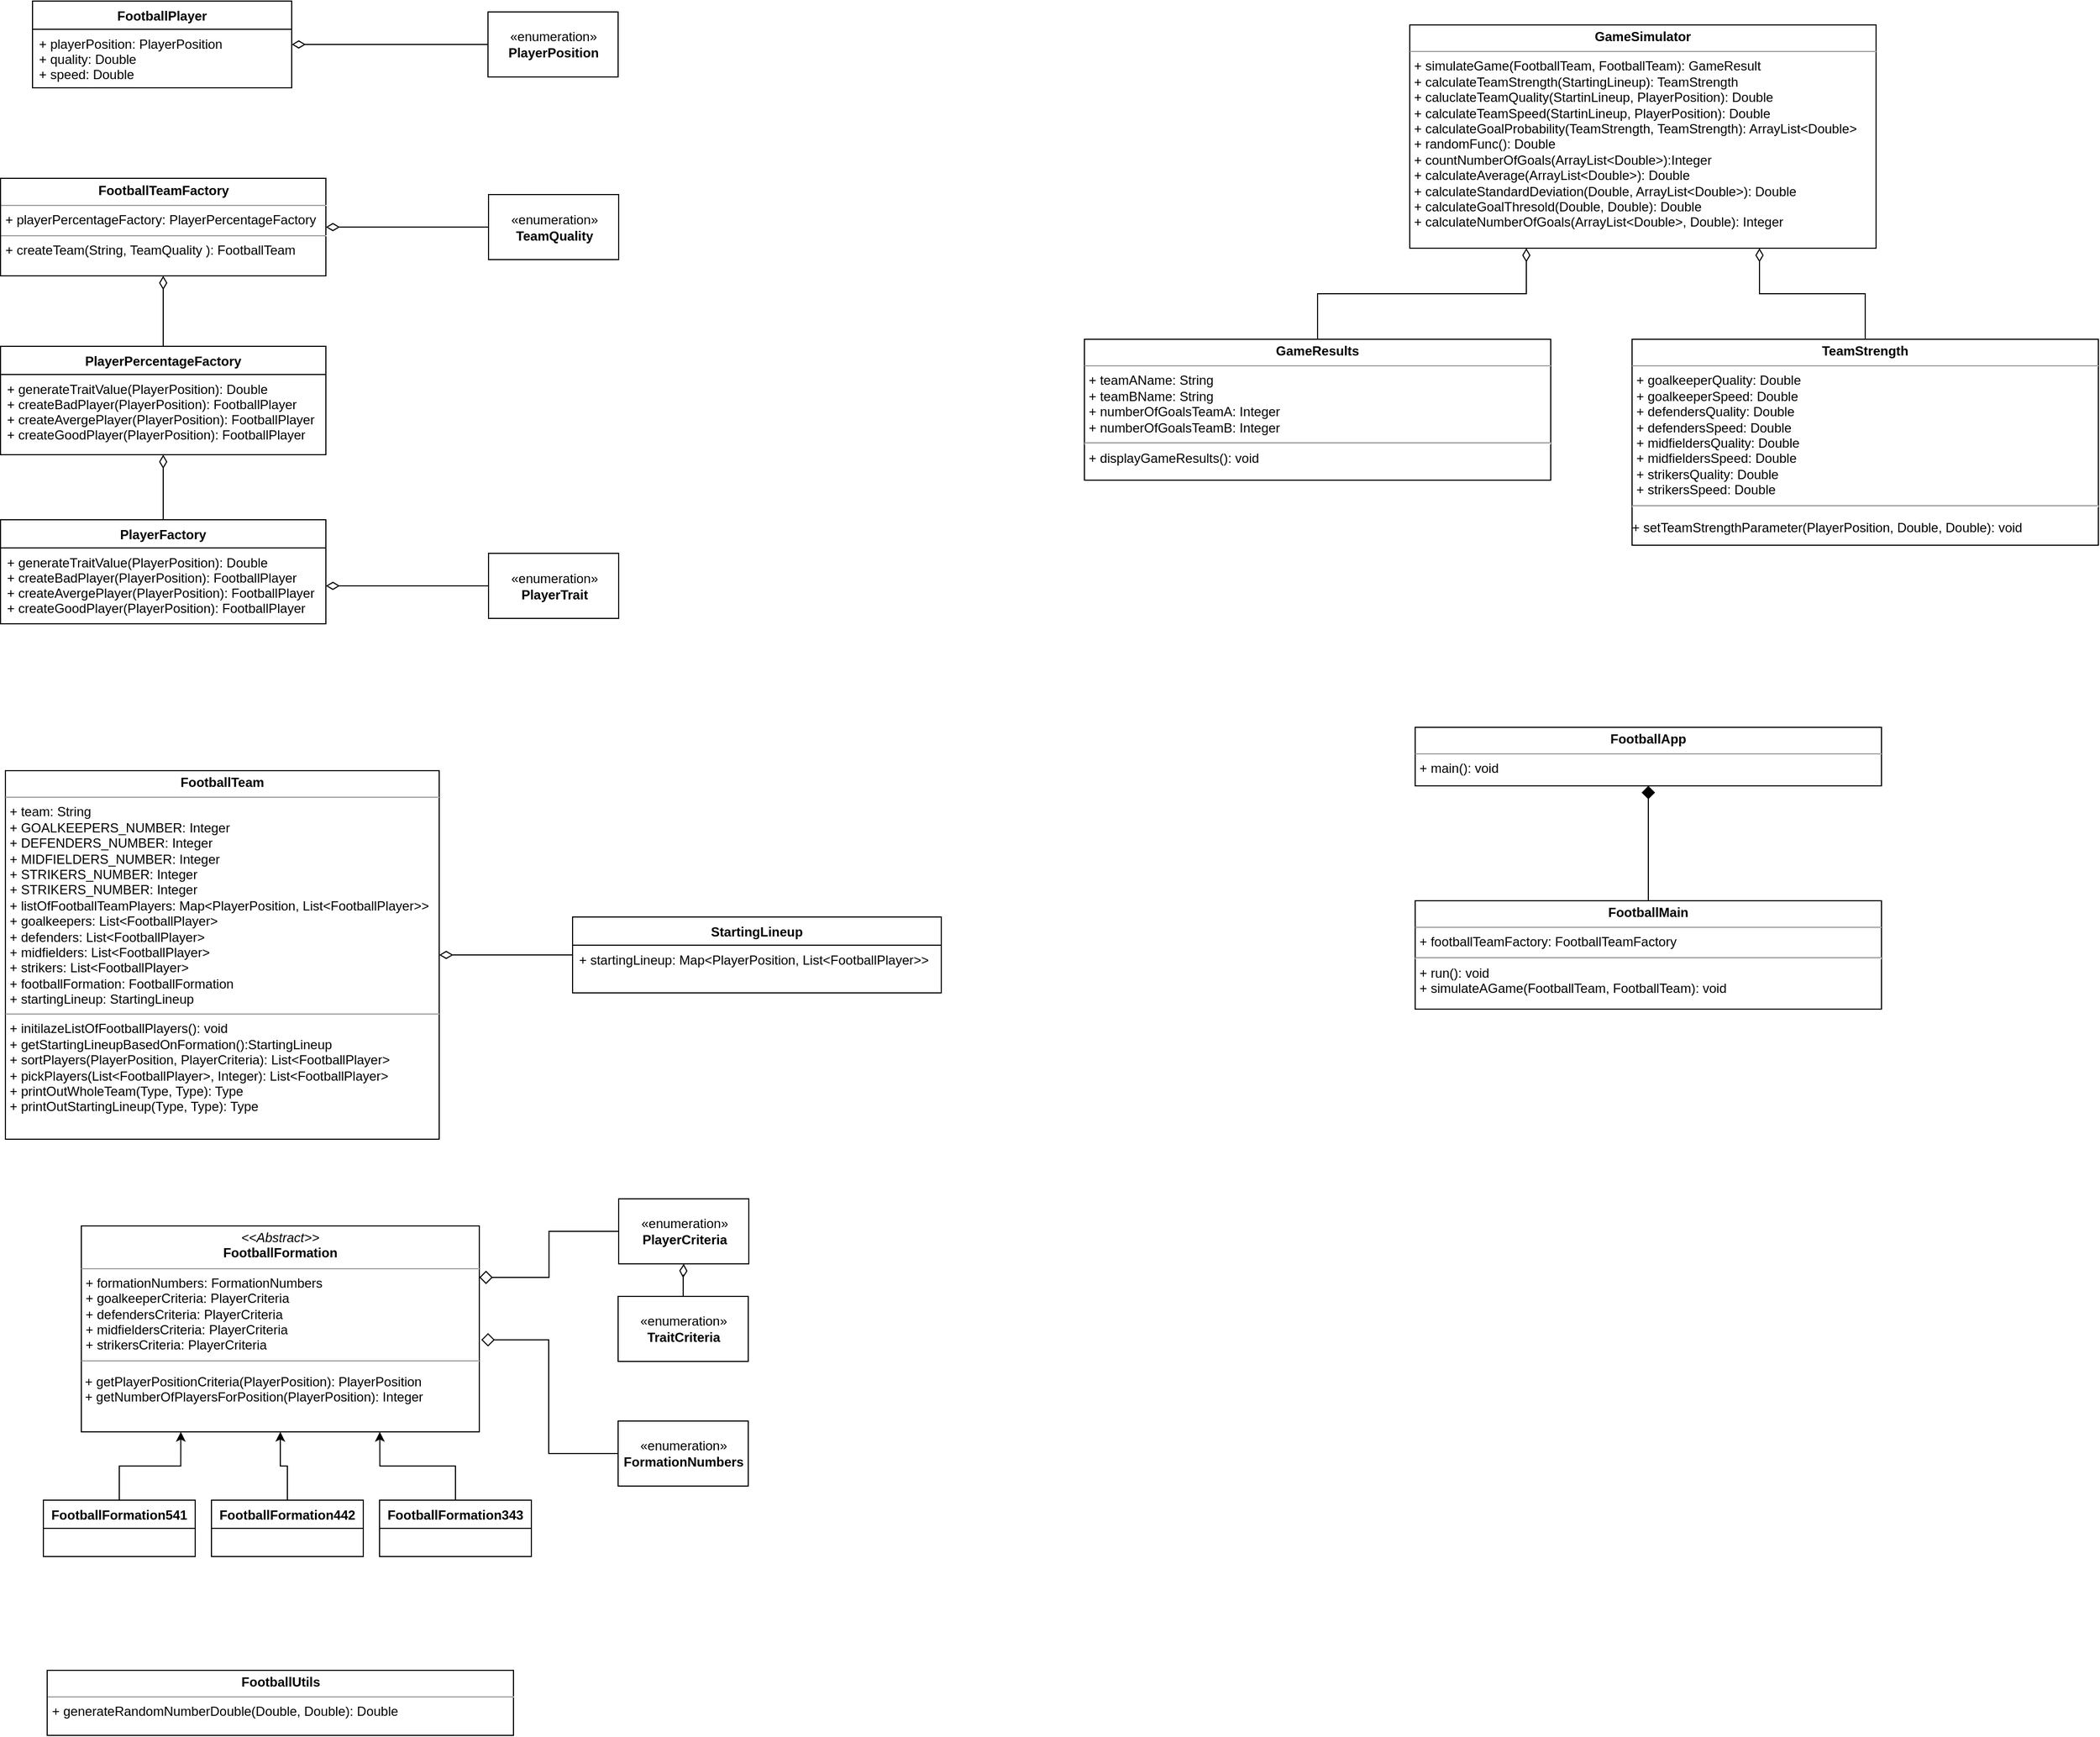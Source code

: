 <mxfile version="10.6.0" type="device"><diagram id="5lIdwb5uBeyr7noTzaMo" name="Page-1"><mxGraphModel dx="1158" dy="669" grid="1" gridSize="10" guides="1" tooltips="1" connect="1" arrows="1" fold="1" page="1" pageScale="1" pageWidth="2200" pageHeight="2200" math="0" shadow="0"><root><mxCell id="0"/><mxCell id="1" parent="0"/><mxCell id="QhtlcD8N2a-mjeSWzx7Z-58" style="edgeStyle=orthogonalEdgeStyle;rounded=0;orthogonalLoop=1;jettySize=auto;html=1;entryX=0.25;entryY=1;entryDx=0;entryDy=0;" edge="1" parent="1" source="QhtlcD8N2a-mjeSWzx7Z-12" target="QhtlcD8N2a-mjeSWzx7Z-40"><mxGeometry relative="1" as="geometry"/></mxCell><mxCell id="QhtlcD8N2a-mjeSWzx7Z-12" value="FootballFormation541" style="swimlane;fontStyle=1;childLayout=stackLayout;horizontal=1;startSize=26;fillColor=none;horizontalStack=0;resizeParent=1;resizeParentMax=0;resizeLast=0;collapsible=1;marginBottom=0;" vertex="1" parent="1"><mxGeometry x="80" y="1433" width="140" height="52" as="geometry"/></mxCell><mxCell id="QhtlcD8N2a-mjeSWzx7Z-59" style="edgeStyle=orthogonalEdgeStyle;rounded=0;orthogonalLoop=1;jettySize=auto;html=1;entryX=0.5;entryY=1;entryDx=0;entryDy=0;" edge="1" parent="1" source="QhtlcD8N2a-mjeSWzx7Z-16" target="QhtlcD8N2a-mjeSWzx7Z-40"><mxGeometry relative="1" as="geometry"/></mxCell><mxCell id="QhtlcD8N2a-mjeSWzx7Z-16" value="FootballFormation442" style="swimlane;fontStyle=1;childLayout=stackLayout;horizontal=1;startSize=26;fillColor=none;horizontalStack=0;resizeParent=1;resizeParentMax=0;resizeLast=0;collapsible=1;marginBottom=0;" vertex="1" parent="1"><mxGeometry x="235" y="1433" width="140" height="52" as="geometry"/></mxCell><mxCell id="QhtlcD8N2a-mjeSWzx7Z-57" style="edgeStyle=orthogonalEdgeStyle;rounded=0;orthogonalLoop=1;jettySize=auto;html=1;entryX=0.75;entryY=1;entryDx=0;entryDy=0;" edge="1" parent="1" source="QhtlcD8N2a-mjeSWzx7Z-17" target="QhtlcD8N2a-mjeSWzx7Z-40"><mxGeometry relative="1" as="geometry"/></mxCell><mxCell id="QhtlcD8N2a-mjeSWzx7Z-17" value="FootballFormation343" style="swimlane;fontStyle=1;childLayout=stackLayout;horizontal=1;startSize=26;fillColor=none;horizontalStack=0;resizeParent=1;resizeParentMax=0;resizeLast=0;collapsible=1;marginBottom=0;" vertex="1" parent="1"><mxGeometry x="390" y="1433" width="140" height="52" as="geometry"/></mxCell><mxCell id="QhtlcD8N2a-mjeSWzx7Z-41" style="edgeStyle=orthogonalEdgeStyle;rounded=0;orthogonalLoop=1;jettySize=auto;html=1;entryX=1.005;entryY=0.553;entryDx=0;entryDy=0;entryPerimeter=0;endArrow=diamond;endFill=0;endSize=10;" edge="1" parent="1" source="QhtlcD8N2a-mjeSWzx7Z-18" target="QhtlcD8N2a-mjeSWzx7Z-40"><mxGeometry relative="1" as="geometry"/></mxCell><mxCell id="QhtlcD8N2a-mjeSWzx7Z-18" value="«enumeration»&lt;br&gt;&lt;b&gt;FormationNumbers&lt;/b&gt;" style="html=1;" vertex="1" parent="1"><mxGeometry x="610" y="1360" width="120" height="60" as="geometry"/></mxCell><mxCell id="Ov9DetjY5LOkwbEyS5Zh-7" style="edgeStyle=orthogonalEdgeStyle;rounded=0;orthogonalLoop=1;jettySize=auto;html=1;entryX=1;entryY=0.5;entryDx=0;entryDy=0;startSize=6;endArrow=diamondThin;endFill=0;endSize=10;strokeWidth=1;fontSize=12;" edge="1" parent="1" source="QhtlcD8N2a-mjeSWzx7Z-23" target="QhtlcD8N2a-mjeSWzx7Z-70"><mxGeometry relative="1" as="geometry"/></mxCell><mxCell id="QhtlcD8N2a-mjeSWzx7Z-23" value="«enumeration»&lt;br&gt;&lt;b&gt;PlayerTrait&lt;/b&gt;" style="html=1;" vertex="1" parent="1"><mxGeometry x="490.5" y="559.5" width="120" height="60" as="geometry"/></mxCell><mxCell id="QhtlcD8N2a-mjeSWzx7Z-64" style="edgeStyle=orthogonalEdgeStyle;rounded=0;orthogonalLoop=1;jettySize=auto;html=1;entryX=1;entryY=0.5;entryDx=0;entryDy=0;endArrow=diamondThin;endFill=0;strokeWidth=1;endSize=10;" edge="1" parent="1" source="QhtlcD8N2a-mjeSWzx7Z-24" target="QhtlcD8N2a-mjeSWzx7Z-60"><mxGeometry relative="1" as="geometry"/></mxCell><mxCell id="QhtlcD8N2a-mjeSWzx7Z-24" value="«enumeration»&lt;br&gt;&lt;b&gt;PlayerPosition&lt;/b&gt;" style="html=1;" vertex="1" parent="1"><mxGeometry x="490" y="60" width="120" height="60" as="geometry"/></mxCell><mxCell id="Ov9DetjY5LOkwbEyS5Zh-8" style="edgeStyle=orthogonalEdgeStyle;rounded=0;orthogonalLoop=1;jettySize=auto;html=1;entryX=1;entryY=0.25;entryDx=0;entryDy=0;startSize=6;endArrow=diamond;endFill=0;endSize=10;strokeWidth=1;fontSize=12;" edge="1" parent="1" source="QhtlcD8N2a-mjeSWzx7Z-26" target="QhtlcD8N2a-mjeSWzx7Z-40"><mxGeometry relative="1" as="geometry"/></mxCell><mxCell id="QhtlcD8N2a-mjeSWzx7Z-26" value="«enumeration»&lt;br&gt;&lt;b&gt;PlayerCriteria&lt;/b&gt;" style="html=1;" vertex="1" parent="1"><mxGeometry x="610.5" y="1155" width="120" height="60" as="geometry"/></mxCell><mxCell id="QhtlcD8N2a-mjeSWzx7Z-40" value="&lt;p style=&quot;margin: 0px ; margin-top: 4px ; text-align: center&quot;&gt;&lt;i&gt;&amp;lt;&amp;lt;&lt;/i&gt;&lt;i&gt;&lt;i&gt;Abstract&lt;/i&gt;&amp;gt;&amp;gt;&lt;/i&gt;&lt;br&gt;&lt;b&gt;FootballFormation&lt;/b&gt;&lt;/p&gt;&lt;hr size=&quot;1&quot;&gt;&lt;p style=&quot;margin: 0px ; margin-left: 4px&quot;&gt;+ formationNumbers: FormationNumbers&lt;br&gt;+ &lt;span&gt;goalkeeperCriteria&lt;/span&gt;: &lt;span&gt;PlayerCriteria&lt;/span&gt;&lt;br&gt;&lt;span&gt;&lt;span&gt;+ &lt;/span&gt;&lt;span&gt;defendersCriteria: &lt;span&gt;PlayerCriteria&lt;/span&gt;&lt;/span&gt;&lt;/span&gt;&lt;br&gt;&lt;span&gt;&lt;span&gt;&lt;span&gt;&lt;span&gt;&lt;span&gt;+&lt;/span&gt;&lt;/span&gt;&lt;span&gt; midfieldersCriteria&lt;span&gt;: &lt;span&gt;PlayerCriteria&lt;/span&gt;&lt;/span&gt;&lt;/span&gt;&lt;/span&gt;&lt;/span&gt;&lt;/span&gt;&lt;span&gt;&lt;span&gt;&lt;span&gt;&lt;span&gt;&lt;span&gt;&lt;span&gt;&lt;span&gt;&lt;span&gt;&lt;span&gt;&lt;br&gt;&lt;/span&gt;&lt;/span&gt;&lt;/span&gt;&lt;/span&gt;&lt;/span&gt;&lt;/span&gt;&lt;/span&gt;&lt;/span&gt;&lt;/span&gt;&lt;/p&gt;&lt;p style=&quot;margin: 0px ; margin-left: 4px&quot;&gt;&lt;span&gt;&lt;span&gt;&lt;span&gt;&lt;span&gt;&lt;span&gt;&lt;span&gt;&lt;span&gt;&lt;span&gt;&lt;span&gt;+&lt;/span&gt;&lt;/span&gt;&lt;/span&gt;&lt;span&gt; strikersCriteria&lt;span&gt;&lt;span&gt;: &lt;span&gt;PlayerCriteria&lt;/span&gt;&lt;/span&gt;&lt;/span&gt;&lt;/span&gt;&lt;/span&gt;&lt;/span&gt;&lt;/span&gt;&lt;/span&gt;&lt;/span&gt;&lt;/span&gt;&lt;/p&gt;&lt;hr size=&quot;1&quot;&gt;&lt;p&gt;&amp;nbsp;+ &lt;span&gt;getPlayerPositionCriteria&lt;/span&gt;(&lt;span&gt;PlayerPosition&lt;/span&gt;): PlayerPosition&lt;br&gt;&amp;nbsp;+&lt;span&gt; getNumberOfPlayersForPosition&lt;/span&gt;(&lt;span&gt;PlayerPosition&lt;/span&gt;): Integer&lt;/p&gt;" style="verticalAlign=top;align=left;overflow=fill;fontSize=12;fontFamily=Helvetica;html=1;" vertex="1" parent="1"><mxGeometry x="115" y="1180" width="367" height="190" as="geometry"/></mxCell><mxCell id="QhtlcD8N2a-mjeSWzx7Z-60" value="FootballPlayer" style="swimlane;fontStyle=1;align=center;verticalAlign=top;childLayout=stackLayout;horizontal=1;startSize=26;horizontalStack=0;resizeParent=1;resizeParentMax=0;resizeLast=0;collapsible=1;marginBottom=0;" vertex="1" parent="1"><mxGeometry x="70" y="50" width="239" height="80" as="geometry"/></mxCell><mxCell id="QhtlcD8N2a-mjeSWzx7Z-61" value="+ playerPosition: PlayerPosition&#xA;+ quality: Double&#xA;+ speed: Double&#xA;" style="text;strokeColor=none;fillColor=none;align=left;verticalAlign=top;spacingLeft=4;spacingRight=4;overflow=hidden;rotatable=0;points=[[0,0.5],[1,0.5]];portConstraint=eastwest;" vertex="1" parent="QhtlcD8N2a-mjeSWzx7Z-60"><mxGeometry y="26" width="239" height="54" as="geometry"/></mxCell><mxCell id="QhtlcD8N2a-mjeSWzx7Z-66" style="edgeStyle=orthogonalEdgeStyle;rounded=0;orthogonalLoop=1;jettySize=auto;html=1;entryX=0.5;entryY=1;entryDx=0;entryDy=0;endArrow=diamondThin;endFill=0;startSize=6;endSize=10;" edge="1" parent="1" source="QhtlcD8N2a-mjeSWzx7Z-65" target="QhtlcD8N2a-mjeSWzx7Z-26"><mxGeometry relative="1" as="geometry"/></mxCell><mxCell id="QhtlcD8N2a-mjeSWzx7Z-65" value="«enumeration»&lt;br&gt;&lt;b&gt;TraitCriteria&lt;/b&gt;" style="html=1;" vertex="1" parent="1"><mxGeometry x="610" y="1245" width="120" height="60" as="geometry"/></mxCell><mxCell id="QhtlcD8N2a-mjeSWzx7Z-73" style="edgeStyle=orthogonalEdgeStyle;rounded=0;orthogonalLoop=1;jettySize=auto;html=1;entryX=0.5;entryY=1;entryDx=0;entryDy=0;startSize=6;endArrow=diamondThin;endFill=0;endSize=10;strokeWidth=1;" edge="1" parent="1" source="QhtlcD8N2a-mjeSWzx7Z-69" target="QhtlcD8N2a-mjeSWzx7Z-71"><mxGeometry relative="1" as="geometry"/></mxCell><mxCell id="QhtlcD8N2a-mjeSWzx7Z-69" value="PlayerFactory" style="swimlane;fontStyle=1;align=center;verticalAlign=top;childLayout=stackLayout;horizontal=1;startSize=26;horizontalStack=0;resizeParent=1;resizeParentMax=0;resizeLast=0;collapsible=1;marginBottom=0;" vertex="1" parent="1"><mxGeometry x="40.5" y="528.5" width="300" height="96" as="geometry"/></mxCell><mxCell id="QhtlcD8N2a-mjeSWzx7Z-70" value="+ generateTraitValue(PlayerPosition): Double&#xA;+ createBadPlayer(PlayerPosition): FootballPlayer&#xA;+ createAvergePlayer(PlayerPosition): FootballPlayer&#xA;+ createGoodPlayer(PlayerPosition): FootballPlayer&#xA;&#xA;" style="text;strokeColor=none;fillColor=none;align=left;verticalAlign=top;spacingLeft=4;spacingRight=4;overflow=hidden;rotatable=0;points=[[0,0.5],[1,0.5]];portConstraint=eastwest;" vertex="1" parent="QhtlcD8N2a-mjeSWzx7Z-69"><mxGeometry y="26" width="300" height="70" as="geometry"/></mxCell><mxCell id="QhtlcD8N2a-mjeSWzx7Z-96" style="edgeStyle=orthogonalEdgeStyle;rounded=0;orthogonalLoop=1;jettySize=auto;html=1;startSize=6;endArrow=diamondThin;endFill=0;endSize=10;strokeWidth=1;fontSize=12;" edge="1" parent="1" source="QhtlcD8N2a-mjeSWzx7Z-71" target="QhtlcD8N2a-mjeSWzx7Z-94"><mxGeometry relative="1" as="geometry"/></mxCell><mxCell id="QhtlcD8N2a-mjeSWzx7Z-71" value="PlayerPercentageFactory" style="swimlane;fontStyle=1;align=center;verticalAlign=top;childLayout=stackLayout;horizontal=1;startSize=26;horizontalStack=0;resizeParent=1;resizeParentMax=0;resizeLast=0;collapsible=1;marginBottom=0;" vertex="1" parent="1"><mxGeometry x="40.5" y="368.5" width="300" height="100" as="geometry"/></mxCell><mxCell id="QhtlcD8N2a-mjeSWzx7Z-72" value="+ generateTraitValue(PlayerPosition): Double&#xA;+ createBadPlayer(PlayerPosition): FootballPlayer&#xA;+ createAvergePlayer(PlayerPosition): FootballPlayer&#xA;+ createGoodPlayer(PlayerPosition): FootballPlayer&#xA;&#xA;" style="text;strokeColor=none;fillColor=none;align=left;verticalAlign=top;spacingLeft=4;spacingRight=4;overflow=hidden;rotatable=0;points=[[0,0.5],[1,0.5]];portConstraint=eastwest;" vertex="1" parent="QhtlcD8N2a-mjeSWzx7Z-71"><mxGeometry y="26" width="300" height="74" as="geometry"/></mxCell><mxCell id="QhtlcD8N2a-mjeSWzx7Z-89" value="&lt;p style=&quot;margin: 0px ; margin-top: 4px ; text-align: center&quot;&gt;&lt;b&gt;FootballTeam&lt;/b&gt;&lt;/p&gt;&lt;hr size=&quot;1&quot;&gt;&lt;p style=&quot;margin: 0px ; margin-left: 4px&quot;&gt;+ team: String&lt;br&gt;+ GOALKEEPERS_NUMBER: Integer&lt;br&gt;&lt;span&gt;&lt;span&gt;+ &lt;/span&gt;&lt;/span&gt;&lt;span&gt;DEFENDERS_NUMBER&lt;span&gt;: &lt;/span&gt;&lt;/span&gt;Integer&lt;br&gt;&lt;span&gt;&lt;span&gt;&lt;span&gt;&lt;span&gt;&lt;span&gt;&lt;span&gt;&lt;span&gt;&lt;span&gt;&lt;span&gt;&lt;span&gt;&lt;span&gt;&lt;span&gt;&lt;span&gt;&lt;span&gt;&lt;span&gt;+&lt;/span&gt;&lt;/span&gt;&lt;/span&gt;&lt;/span&gt;&lt;/span&gt;&lt;span&gt; MIDFIELDERS_NUMBER&lt;span&gt;&lt;span&gt;&lt;span&gt;&lt;span&gt;: &lt;/span&gt;&lt;/span&gt;&lt;/span&gt;&lt;/span&gt;&lt;/span&gt;Integer&lt;span&gt;&lt;span&gt;&lt;span&gt;&lt;span&gt;&lt;br&gt;&lt;/span&gt;&lt;/span&gt;&lt;/span&gt;&lt;/span&gt;&lt;/span&gt;&lt;/span&gt;&lt;/span&gt;&lt;/span&gt;&lt;/span&gt;+&lt;/span&gt;&lt;/span&gt;&lt;/span&gt;&lt;/span&gt;&lt;/span&gt;&lt;span&gt; STRIKERS_NUMBER&lt;span&gt;&lt;span&gt;&lt;span&gt;&lt;span&gt;: &lt;/span&gt;&lt;/span&gt;&lt;/span&gt;&lt;/span&gt;&lt;/span&gt;Integer&lt;span&gt;&lt;span&gt;&lt;span&gt;&lt;span&gt;&lt;span&gt;&lt;span&gt;&lt;span&gt;&lt;span&gt;&lt;span&gt;&lt;span&gt;&lt;span&gt;&lt;span&gt;&lt;span&gt;&lt;span&gt;&lt;br&gt;&lt;/span&gt;&lt;/span&gt;&lt;/span&gt;&lt;/span&gt;&lt;/span&gt;&lt;/span&gt;&lt;/span&gt;&lt;/span&gt;&lt;/span&gt;+&lt;/span&gt;&lt;/span&gt;&lt;/span&gt;&lt;/span&gt;&lt;/span&gt;&lt;span&gt; STRIKERS_NUMBER&lt;span&gt;&lt;span&gt;&lt;span&gt;&lt;span&gt;: &lt;/span&gt;&lt;/span&gt;&lt;/span&gt;&lt;/span&gt;&lt;/span&gt;Integer&lt;span&gt;&lt;span&gt;&lt;span&gt;&lt;span&gt;&lt;span&gt;&lt;span&gt;&lt;span&gt;&lt;span&gt;&lt;span&gt;&lt;span&gt;&lt;span&gt;&lt;span&gt;&lt;span&gt;&lt;span&gt;&lt;br&gt;&lt;/span&gt;&lt;/span&gt;&lt;/span&gt;&lt;/span&gt;&lt;/span&gt;&lt;/span&gt;&lt;/span&gt;&lt;/span&gt;&lt;/span&gt;+&lt;/span&gt;&lt;/span&gt;&lt;/span&gt;&lt;/span&gt;&lt;/span&gt;&lt;span&gt; listOfFootballTeamPlayers&lt;span&gt;&lt;span&gt;&lt;span&gt;&lt;span&gt;: &lt;/span&gt;&lt;/span&gt;&lt;/span&gt;&lt;/span&gt;&lt;/span&gt;&lt;span&gt;Map&lt;/span&gt;&lt;span&gt;&amp;lt;&lt;/span&gt;&lt;span&gt;PlayerPosition&lt;/span&gt;&lt;span&gt;, &lt;/span&gt;&lt;span&gt;List&lt;/span&gt;&lt;span&gt;&amp;lt;&lt;/span&gt;&lt;span&gt;FootballPlayer&lt;/span&gt;&lt;span&gt;&amp;gt;&amp;gt;&lt;/span&gt;&lt;span&gt;&lt;span&gt;&lt;span&gt;&lt;span&gt;&lt;span&gt;&lt;span&gt;&lt;span&gt;&lt;span&gt;&lt;span&gt;&lt;span&gt;&lt;span&gt;&lt;span&gt;&lt;span&gt;&lt;span&gt;&lt;span&gt;&lt;span&gt;&lt;span&gt;&lt;span&gt;&lt;span&gt;&lt;span&gt;&lt;span&gt;&lt;span&gt;&lt;span&gt;&lt;span&gt;&lt;span&gt;&lt;span&gt;&lt;span&gt;&lt;span&gt;&lt;span&gt;&lt;span&gt;&lt;span&gt;&lt;span&gt;&lt;span&gt;&lt;span&gt;&lt;span&gt;&lt;span&gt;&lt;span&gt;&lt;span&gt;&lt;span&gt;&lt;span&gt;&lt;span&gt;&lt;span&gt;&lt;br&gt;&lt;/span&gt;&lt;/span&gt;&lt;/span&gt;&lt;/span&gt;&lt;/span&gt;&lt;/span&gt;&lt;/span&gt;&lt;/span&gt;&lt;/span&gt;+&lt;/span&gt;&lt;/span&gt;&lt;/span&gt;&lt;/span&gt;&lt;/span&gt;&lt;/span&gt;&lt;/span&gt;&lt;/span&gt;&lt;/span&gt;&lt;/span&gt;&lt;/span&gt;&lt;/span&gt;&lt;/span&gt;&lt;/span&gt;&lt;/span&gt;&lt;/span&gt;&lt;/span&gt;&lt;/span&gt;&lt;/span&gt;&lt;/span&gt;&lt;/span&gt;&lt;/span&gt;&lt;/span&gt;&lt;/span&gt;&lt;/span&gt;&lt;/span&gt;&lt;/span&gt;&lt;/span&gt;&lt;/span&gt;&lt;/span&gt;&lt;/span&gt;&lt;/span&gt;&lt;/span&gt;&lt;span&gt; goalkeepers&lt;span&gt;&lt;span&gt;&lt;span&gt;&lt;span&gt;&lt;span&gt;&lt;span&gt;&lt;span&gt;&lt;span&gt;&lt;span&gt;&lt;span&gt;&lt;span&gt;&lt;span&gt;&lt;span&gt;&lt;span&gt;&lt;span&gt;&lt;span&gt;&lt;span&gt;&lt;span&gt;&lt;span&gt;&lt;span&gt;&lt;span&gt;&lt;span&gt;&lt;span&gt;&lt;span&gt;&lt;span&gt;&lt;span&gt;&lt;span&gt;&lt;span&gt;&lt;span&gt;&lt;span&gt;&lt;span&gt;&lt;span&gt;: &lt;/span&gt;&lt;/span&gt;&lt;/span&gt;&lt;/span&gt;&lt;/span&gt;&lt;/span&gt;&lt;/span&gt;&lt;/span&gt;&lt;/span&gt;&lt;/span&gt;&lt;/span&gt;&lt;/span&gt;&lt;/span&gt;&lt;/span&gt;&lt;/span&gt;&lt;/span&gt;&lt;/span&gt;&lt;/span&gt;&lt;/span&gt;&lt;/span&gt;&lt;/span&gt;&lt;/span&gt;&lt;/span&gt;&lt;/span&gt;&lt;/span&gt;&lt;/span&gt;&lt;/span&gt;&lt;/span&gt;&lt;/span&gt;&lt;/span&gt;&lt;/span&gt;&lt;/span&gt;&lt;/span&gt;&lt;span&gt;List&lt;/span&gt;&lt;span&gt;&amp;lt;&lt;/span&gt;&lt;span&gt;FootballPlayer&lt;/span&gt;&lt;span&gt;&amp;gt;&lt;/span&gt;&lt;br&gt;&lt;span&gt;&lt;span&gt;&lt;span&gt;&lt;span&gt;&lt;span&gt;&lt;span&gt;&lt;span&gt;&lt;span&gt;&lt;span&gt;&lt;span&gt;&lt;span&gt;&lt;span&gt;&lt;span&gt;&lt;span&gt;&lt;span&gt;&lt;span&gt;&lt;span&gt;&lt;span&gt;&lt;span&gt;&lt;span&gt;&lt;span&gt;&lt;span&gt;&lt;span&gt;&lt;span&gt;&lt;span&gt;&lt;span&gt;&lt;span&gt;&lt;span&gt;&lt;span&gt;&lt;span&gt;&lt;span&gt;&lt;span&gt;&lt;span&gt;+&lt;/span&gt;&lt;/span&gt;&lt;/span&gt;&lt;/span&gt;&lt;/span&gt;&lt;/span&gt;&lt;/span&gt;&lt;/span&gt;&lt;/span&gt;&lt;/span&gt;&lt;/span&gt;&lt;/span&gt;&lt;/span&gt;&lt;/span&gt;&lt;/span&gt;&lt;/span&gt;&lt;/span&gt;&lt;/span&gt;&lt;/span&gt;&lt;/span&gt;&lt;/span&gt;&lt;/span&gt;&lt;/span&gt;&lt;/span&gt;&lt;/span&gt;&lt;/span&gt;&lt;/span&gt;&lt;/span&gt;&lt;/span&gt;&lt;/span&gt;&lt;/span&gt;&lt;/span&gt;&lt;/span&gt;&lt;span&gt; defenders&lt;span&gt;&lt;span&gt;&lt;span&gt;&lt;span&gt;&lt;span&gt;&lt;span&gt;&lt;span&gt;&lt;span&gt;&lt;span&gt;&lt;span&gt;&lt;span&gt;&lt;span&gt;&lt;span&gt;&lt;span&gt;&lt;span&gt;&lt;span&gt;&lt;span&gt;&lt;span&gt;&lt;span&gt;&lt;span&gt;&lt;span&gt;&lt;span&gt;&lt;span&gt;&lt;span&gt;&lt;span&gt;&lt;span&gt;&lt;span&gt;&lt;span&gt;&lt;span&gt;&lt;span&gt;&lt;span&gt;&lt;span&gt;: &lt;/span&gt;&lt;/span&gt;&lt;/span&gt;&lt;/span&gt;&lt;/span&gt;&lt;/span&gt;&lt;/span&gt;&lt;/span&gt;&lt;/span&gt;&lt;/span&gt;&lt;/span&gt;&lt;/span&gt;&lt;/span&gt;&lt;/span&gt;&lt;/span&gt;&lt;/span&gt;&lt;/span&gt;&lt;/span&gt;&lt;/span&gt;&lt;/span&gt;&lt;/span&gt;&lt;/span&gt;&lt;/span&gt;&lt;/span&gt;&lt;/span&gt;&lt;/span&gt;&lt;/span&gt;&lt;/span&gt;&lt;/span&gt;&lt;/span&gt;&lt;/span&gt;&lt;/span&gt;&lt;/span&gt;&lt;span&gt;List&lt;/span&gt;&lt;span&gt;&amp;lt;&lt;/span&gt;&lt;span&gt;FootballPlayer&lt;/span&gt;&lt;span&gt;&amp;gt;&lt;/span&gt;&lt;br&gt;&lt;span&gt;&lt;span&gt;&lt;span&gt;&lt;span&gt;&lt;span&gt;&lt;span&gt;&lt;span&gt;&lt;span&gt;&lt;span&gt;&lt;span&gt;&lt;span&gt;&lt;span&gt;&lt;span&gt;&lt;span&gt;&lt;span&gt;&lt;span&gt;&lt;span&gt;&lt;span&gt;&lt;span&gt;&lt;span&gt;&lt;span&gt;&lt;span&gt;&lt;span&gt;&lt;span&gt;&lt;span&gt;&lt;span&gt;&lt;span&gt;&lt;span&gt;&lt;span&gt;&lt;span&gt;&lt;span&gt;&lt;span&gt;&lt;span&gt;&lt;span&gt;+&lt;/span&gt;&lt;/span&gt;&lt;/span&gt;&lt;/span&gt;&lt;/span&gt;&lt;/span&gt;&lt;/span&gt;&lt;/span&gt;&lt;/span&gt;&lt;/span&gt;&lt;/span&gt;&lt;/span&gt;&lt;/span&gt;&lt;/span&gt;&lt;/span&gt;&lt;/span&gt;&lt;/span&gt;&lt;/span&gt;&lt;/span&gt;&lt;/span&gt;&lt;/span&gt;&lt;/span&gt;&lt;/span&gt;&lt;/span&gt;&lt;/span&gt;&lt;/span&gt;&lt;/span&gt;&lt;/span&gt;&lt;/span&gt;&lt;/span&gt;&lt;/span&gt;&lt;/span&gt;&lt;/span&gt;&lt;/span&gt;&lt;span&gt; midfielders&lt;span&gt;&lt;span&gt;&lt;span&gt;&lt;span&gt;&lt;span&gt;&lt;span&gt;&lt;span&gt;&lt;span&gt;&lt;span&gt;&lt;span&gt;&lt;span&gt;&lt;span&gt;&lt;span&gt;&lt;span&gt;&lt;span&gt;&lt;span&gt;&lt;span&gt;&lt;span&gt;&lt;span&gt;&lt;span&gt;&lt;span&gt;&lt;span&gt;&lt;span&gt;&lt;span&gt;&lt;span&gt;&lt;span&gt;&lt;span&gt;&lt;span&gt;&lt;span&gt;&lt;span&gt;&lt;span&gt;&lt;span&gt;&lt;span&gt;: &lt;/span&gt;&lt;/span&gt;&lt;/span&gt;&lt;/span&gt;&lt;/span&gt;&lt;/span&gt;&lt;/span&gt;&lt;/span&gt;&lt;/span&gt;&lt;/span&gt;&lt;/span&gt;&lt;/span&gt;&lt;/span&gt;&lt;/span&gt;&lt;/span&gt;&lt;/span&gt;&lt;/span&gt;&lt;/span&gt;&lt;/span&gt;&lt;/span&gt;&lt;/span&gt;&lt;/span&gt;&lt;/span&gt;&lt;/span&gt;&lt;/span&gt;&lt;/span&gt;&lt;/span&gt;&lt;/span&gt;&lt;/span&gt;&lt;/span&gt;&lt;/span&gt;&lt;/span&gt;&lt;/span&gt;&lt;span&gt;List&lt;/span&gt;&lt;span&gt;&amp;lt;&lt;/span&gt;&lt;span&gt;FootballPlayer&lt;/span&gt;&lt;span&gt;&amp;gt;&lt;/span&gt;&lt;/span&gt;&lt;br&gt;&lt;span&gt;&lt;span&gt;&lt;span&gt;&lt;span&gt;&lt;span&gt;&lt;span&gt;&lt;span&gt;&lt;span&gt;&lt;span&gt;&lt;span&gt;&lt;span&gt;&lt;span&gt;&lt;span&gt;&lt;span&gt;&lt;span&gt;&lt;span&gt;&lt;span&gt;&lt;span&gt;&lt;span&gt;&lt;span&gt;&lt;span&gt;&lt;span&gt;&lt;span&gt;&lt;span&gt;&lt;span&gt;&lt;span&gt;&lt;span&gt;&lt;span&gt;&lt;span&gt;&lt;span&gt;&lt;span&gt;&lt;span&gt;&lt;span&gt;&lt;span&gt;&lt;span&gt;+&lt;/span&gt;&lt;/span&gt;&lt;/span&gt;&lt;/span&gt;&lt;/span&gt;&lt;/span&gt;&lt;/span&gt;&lt;/span&gt;&lt;/span&gt;&lt;/span&gt;&lt;/span&gt;&lt;/span&gt;&lt;/span&gt;&lt;/span&gt;&lt;/span&gt;&lt;/span&gt;&lt;/span&gt;&lt;/span&gt;&lt;/span&gt;&lt;/span&gt;&lt;/span&gt;&lt;/span&gt;&lt;/span&gt;&lt;/span&gt;&lt;/span&gt;&lt;/span&gt;&lt;/span&gt;&lt;/span&gt;&lt;/span&gt;&lt;/span&gt;&lt;/span&gt;&lt;/span&gt;&lt;/span&gt;&lt;/span&gt;&lt;/span&gt;&lt;span&gt; strikers&lt;span&gt;&lt;span&gt;&lt;span&gt;&lt;span&gt;&lt;span&gt;&lt;span&gt;&lt;span&gt;&lt;span&gt;&lt;span&gt;&lt;span&gt;&lt;span&gt;&lt;span&gt;&lt;span&gt;&lt;span&gt;&lt;span&gt;&lt;span&gt;&lt;span&gt;&lt;span&gt;&lt;span&gt;&lt;span&gt;&lt;span&gt;&lt;span&gt;&lt;span&gt;&lt;span&gt;&lt;span&gt;&lt;span&gt;&lt;span&gt;&lt;span&gt;&lt;span&gt;&lt;span&gt;&lt;span&gt;&lt;span&gt;&lt;span&gt;&lt;span&gt;: &lt;/span&gt;&lt;/span&gt;&lt;/span&gt;&lt;/span&gt;&lt;/span&gt;&lt;/span&gt;&lt;/span&gt;&lt;/span&gt;&lt;/span&gt;&lt;/span&gt;&lt;/span&gt;&lt;/span&gt;&lt;/span&gt;&lt;/span&gt;&lt;/span&gt;&lt;/span&gt;&lt;/span&gt;&lt;/span&gt;&lt;/span&gt;&lt;/span&gt;&lt;/span&gt;&lt;/span&gt;&lt;/span&gt;&lt;/span&gt;&lt;/span&gt;&lt;/span&gt;&lt;/span&gt;&lt;/span&gt;&lt;/span&gt;&lt;/span&gt;&lt;/span&gt;&lt;/span&gt;&lt;/span&gt;&lt;span&gt;List&lt;/span&gt;&lt;span&gt;&amp;lt;&lt;/span&gt;&lt;span&gt;FootballPlayer&lt;/span&gt;&lt;span&gt;&amp;gt;&lt;span&gt;&lt;span&gt;&lt;span&gt;&lt;span&gt;&lt;span&gt;&lt;span&gt;&lt;span&gt;&lt;span&gt;&lt;span&gt;&lt;span&gt;&lt;span&gt;&lt;span&gt;&lt;span&gt;&lt;span&gt;&lt;span&gt;&lt;span&gt;&lt;span&gt;&lt;span&gt;&lt;span&gt;&lt;span&gt;&lt;span&gt;&lt;span&gt;&lt;span&gt;&lt;span&gt;&lt;span&gt;&lt;span&gt;&lt;span&gt;&lt;span&gt;&lt;span&gt;&lt;span&gt;&lt;span&gt;&lt;span&gt;&lt;span&gt;&lt;span&gt;&lt;span&gt;&lt;span&gt;&lt;span&gt;&lt;span&gt;&lt;span&gt;&lt;span&gt;&lt;span&gt;&lt;span&gt;&lt;span&gt;&lt;span&gt;&lt;span&gt;&lt;span&gt;&lt;span&gt;&lt;span&gt;&lt;span&gt;&lt;span&gt;&lt;span&gt;&lt;span&gt;&lt;span&gt;&lt;span&gt;&lt;span&gt;&lt;span&gt;&lt;span&gt;&lt;span&gt;&lt;span&gt;&lt;span&gt;&lt;span&gt;&lt;span&gt;&lt;span&gt;&lt;span&gt;&lt;span&gt;&lt;span&gt;&lt;span&gt;&lt;span&gt;&lt;span&gt;&lt;span&gt;&lt;span&gt;&lt;span&gt;&lt;span&gt;&lt;span&gt;&lt;span&gt;&lt;span&gt;&lt;br&gt;&lt;/span&gt;&lt;/span&gt;&lt;/span&gt;&lt;/span&gt;&lt;/span&gt;&lt;/span&gt;&lt;/span&gt;&lt;/span&gt;&lt;/span&gt;+&lt;/span&gt;&lt;/span&gt;&lt;/span&gt;&lt;/span&gt;&lt;/span&gt;&lt;/span&gt;&lt;/span&gt;&lt;/span&gt;&lt;/span&gt;&lt;/span&gt;&lt;/span&gt;&lt;/span&gt;&lt;/span&gt;&lt;/span&gt;&lt;/span&gt;&lt;/span&gt;&lt;/span&gt;&lt;/span&gt;&lt;/span&gt;&lt;/span&gt;&lt;/span&gt;&lt;/span&gt;&lt;/span&gt;&lt;/span&gt;&lt;/span&gt;&lt;/span&gt;&lt;/span&gt;&lt;/span&gt;&lt;/span&gt;&lt;/span&gt;&lt;/span&gt;&lt;/span&gt;&lt;/span&gt;&lt;/span&gt;&lt;/span&gt;&lt;/span&gt;&lt;/span&gt;&lt;/span&gt;&lt;/span&gt;&lt;/span&gt;&lt;/span&gt;&lt;/span&gt;&lt;/span&gt;&lt;/span&gt;&lt;/span&gt;&lt;/span&gt;&lt;/span&gt;&lt;/span&gt;&lt;/span&gt;&lt;/span&gt;&lt;/span&gt;&lt;/span&gt;&lt;/span&gt;&lt;/span&gt;&lt;/span&gt;&lt;/span&gt;&lt;/span&gt;&lt;/span&gt;&lt;/span&gt;&lt;/span&gt;&lt;/span&gt;&lt;/span&gt;&lt;/span&gt;&lt;/span&gt;&lt;/span&gt;&lt;/span&gt;&lt;/span&gt;&lt;/span&gt;&lt;/span&gt;&lt;/span&gt;&lt;span&gt; footballFormation&lt;span&gt;&lt;span&gt;&lt;span&gt;&lt;span&gt;&lt;span&gt;&lt;span&gt;&lt;span&gt;&lt;span&gt;&lt;span&gt;&lt;span&gt;&lt;span&gt;&lt;span&gt;&lt;span&gt;&lt;span&gt;&lt;span&gt;&lt;span&gt;&lt;span&gt;&lt;span&gt;&lt;span&gt;&lt;span&gt;&lt;span&gt;&lt;span&gt;&lt;span&gt;&lt;span&gt;&lt;span&gt;&lt;span&gt;&lt;span&gt;&lt;span&gt;&lt;span&gt;&lt;span&gt;&lt;span&gt;&lt;span&gt;&lt;span&gt;&lt;span&gt;&lt;span&gt;&lt;span&gt;&lt;span&gt;&lt;span&gt;&lt;span&gt;&lt;span&gt;&lt;span&gt;&lt;span&gt;&lt;span&gt;&lt;span&gt;&lt;span&gt;&lt;span&gt;&lt;span&gt;&lt;span&gt;&lt;span&gt;&lt;span&gt;&lt;span&gt;&lt;span&gt;&lt;span&gt;&lt;span&gt;&lt;span&gt;&lt;span&gt;&lt;span&gt;&lt;span&gt;&lt;span&gt;&lt;span&gt;&lt;span&gt;&lt;span&gt;&lt;span&gt;&lt;span&gt;&lt;span&gt;&lt;span&gt;&lt;span&gt;&lt;span&gt;&lt;span&gt;: &lt;/span&gt;&lt;/span&gt;&lt;/span&gt;&lt;/span&gt;&lt;/span&gt;&lt;/span&gt;&lt;/span&gt;&lt;/span&gt;&lt;/span&gt;&lt;/span&gt;&lt;/span&gt;&lt;/span&gt;&lt;/span&gt;&lt;/span&gt;&lt;/span&gt;&lt;/span&gt;&lt;/span&gt;&lt;/span&gt;&lt;/span&gt;&lt;/span&gt;&lt;/span&gt;&lt;/span&gt;&lt;/span&gt;&lt;/span&gt;&lt;/span&gt;&lt;/span&gt;&lt;/span&gt;&lt;/span&gt;&lt;/span&gt;&lt;/span&gt;&lt;/span&gt;&lt;/span&gt;&lt;/span&gt;&lt;/span&gt;&lt;/span&gt;&lt;/span&gt;&lt;/span&gt;&lt;/span&gt;&lt;/span&gt;&lt;/span&gt;&lt;/span&gt;&lt;/span&gt;&lt;/span&gt;&lt;/span&gt;&lt;/span&gt;&lt;/span&gt;&lt;/span&gt;&lt;/span&gt;&lt;/span&gt;&lt;/span&gt;&lt;/span&gt;&lt;/span&gt;&lt;/span&gt;&lt;/span&gt;&lt;/span&gt;&lt;/span&gt;&lt;/span&gt;&lt;/span&gt;&lt;/span&gt;&lt;/span&gt;&lt;/span&gt;&lt;/span&gt;&lt;/span&gt;&lt;/span&gt;&lt;/span&gt;&lt;/span&gt;&lt;/span&gt;&lt;/span&gt;&lt;/span&gt;&lt;/span&gt;&lt;span&gt;FootballFormation&lt;span&gt;&lt;span&gt;&lt;span&gt;&lt;span&gt;&lt;span&gt;&lt;span&gt;&lt;span&gt;&lt;span&gt;&lt;span&gt;&lt;span&gt;&lt;span&gt;&lt;span&gt;&lt;span&gt;&lt;span&gt;&lt;span&gt;&lt;span&gt;&lt;span&gt;&lt;span&gt;&lt;span&gt;&lt;span&gt;&lt;span&gt;&lt;span&gt;&lt;span&gt;&lt;span&gt;&lt;span&gt;&lt;span&gt;&lt;span&gt;&lt;span&gt;&lt;span&gt;&lt;span&gt;&lt;span&gt;&lt;span&gt;&lt;span&gt;&lt;span&gt;&lt;span&gt;&lt;span&gt;&lt;span&gt;&lt;span&gt;&lt;span&gt;&lt;span&gt;&lt;span&gt;&lt;span&gt;&lt;span&gt;&lt;span&gt;&lt;span&gt;&lt;span&gt;&lt;span&gt;&lt;span&gt;&lt;span&gt;&lt;span&gt;&lt;span&gt;&lt;span&gt;&lt;span&gt;&lt;span&gt;&lt;span&gt;&lt;span&gt;&lt;span&gt;&lt;span&gt;&lt;span&gt;&lt;br&gt;&lt;/span&gt;&lt;/span&gt;&lt;/span&gt;&lt;/span&gt;&lt;/span&gt;&lt;/span&gt;&lt;/span&gt;&lt;/span&gt;&lt;/span&gt;&lt;/span&gt;&lt;/span&gt;&lt;/span&gt;&lt;/span&gt;&lt;/span&gt;&lt;/span&gt;&lt;/span&gt;&lt;/span&gt;&lt;/span&gt;+&lt;/span&gt;&lt;/span&gt;&lt;/span&gt;&lt;/span&gt;&lt;/span&gt;&lt;/span&gt;&lt;/span&gt;&lt;/span&gt;&lt;/span&gt;&lt;/span&gt;&lt;/span&gt;&lt;/span&gt;&lt;/span&gt;&lt;/span&gt;&lt;/span&gt;&lt;/span&gt;&lt;/span&gt;&lt;/span&gt;&lt;/span&gt;&lt;/span&gt;&lt;/span&gt;&lt;/span&gt;&lt;/span&gt;&lt;/span&gt;&lt;/span&gt;&lt;/span&gt;&lt;/span&gt;&lt;/span&gt;&lt;/span&gt;&lt;/span&gt;&lt;/span&gt;&lt;/span&gt;&lt;/span&gt;&lt;/span&gt;&lt;/span&gt;&lt;/span&gt;&lt;/span&gt;&lt;/span&gt;&lt;/span&gt;&lt;/span&gt;&lt;/span&gt;&lt;/span&gt;&lt;span&gt; startingLineup&lt;span&gt;&lt;span&gt;&lt;span&gt;&lt;span&gt;&lt;span&gt;&lt;span&gt;&lt;span&gt;&lt;span&gt;&lt;span&gt;&lt;span&gt;&lt;span&gt;&lt;span&gt;&lt;span&gt;&lt;span&gt;&lt;span&gt;&lt;span&gt;&lt;span&gt;&lt;span&gt;&lt;span&gt;&lt;span&gt;&lt;span&gt;&lt;span&gt;&lt;span&gt;&lt;span&gt;&lt;span&gt;&lt;span&gt;&lt;span&gt;&lt;span&gt;&lt;span&gt;&lt;span&gt;&lt;span&gt;&lt;span&gt;&lt;span&gt;&lt;span&gt;&lt;span&gt;&lt;span&gt;&lt;span&gt;&lt;span&gt;&lt;span&gt;&lt;span&gt;&lt;span&gt;: StartingLineup&lt;/span&gt;&lt;/span&gt;&lt;/span&gt;&lt;/span&gt;&lt;/span&gt;&lt;span&gt;&lt;span&gt;&lt;span&gt;&lt;span&gt;&lt;span&gt;&lt;span&gt;&lt;span&gt;&lt;span&gt;&lt;span&gt;&lt;br&gt;&lt;/span&gt;&lt;/span&gt;&lt;/span&gt;&lt;/span&gt;&lt;/span&gt;&lt;/span&gt;&lt;/span&gt;&lt;/span&gt;&lt;/span&gt;&lt;/span&gt;&lt;/span&gt;&lt;/span&gt;&lt;/span&gt;&lt;/span&gt;&lt;/span&gt;&lt;/span&gt;&lt;/span&gt;&lt;/span&gt;&lt;/span&gt;&lt;/span&gt;&lt;/span&gt;&lt;/span&gt;&lt;/span&gt;&lt;/span&gt;&lt;/span&gt;&lt;/span&gt;&lt;/span&gt;&lt;/span&gt;&lt;/span&gt;&lt;/span&gt;&lt;/span&gt;&lt;/span&gt;&lt;/span&gt;&lt;/span&gt;&lt;/span&gt;&lt;/span&gt;&lt;/span&gt;&lt;/span&gt;&lt;/span&gt;&lt;/span&gt;&lt;/span&gt;&lt;/span&gt;&lt;/span&gt;&lt;/span&gt;&lt;/span&gt;&lt;/span&gt;&lt;/p&gt;&lt;hr size=&quot;1&quot;&gt;&lt;p style=&quot;margin: 0px ; margin-left: 4px&quot;&gt;+ initilazeListOfFootballPlayers(): void&lt;br&gt;+ getStartingLineupBasedOnFormation():StartingLineup&lt;/p&gt;&lt;p style=&quot;margin: 0px ; margin-left: 4px&quot;&gt;+ sortPlayers(PlayerPosition, PlayerCriteria): List&amp;lt;FootballPlayer&amp;gt;&lt;/p&gt;&lt;p style=&quot;margin: 0px ; margin-left: 4px&quot;&gt;+ pickPlayers(List&amp;lt;FootballPlayer&amp;gt;, Integer): List&amp;lt;FootballPlayer&amp;gt;&lt;/p&gt;&lt;p style=&quot;margin: 0px ; margin-left: 4px&quot;&gt;+ printOutWholeTeam(Type, Type): Type&lt;/p&gt;&lt;p style=&quot;margin: 0px ; margin-left: 4px&quot;&gt;+ printOutStartingLineup(Type, Type): Type&lt;/p&gt;&lt;p style=&quot;margin: 0px ; margin-left: 4px&quot;&gt;&lt;br&gt;&lt;/p&gt;&lt;p style=&quot;margin: 0px ; margin-left: 4px&quot;&gt;&lt;/p&gt;" style="verticalAlign=top;align=left;overflow=fill;fontSize=12;fontFamily=Helvetica;html=1;labelBackgroundColor=none;" vertex="1" parent="1"><mxGeometry x="45" y="760" width="400" height="340" as="geometry"/></mxCell><mxCell id="QhtlcD8N2a-mjeSWzx7Z-94" value="&lt;p style=&quot;margin: 0px ; margin-top: 4px ; text-align: center&quot;&gt;&lt;b&gt;FootballTeamFactory&lt;/b&gt;&lt;/p&gt;&lt;hr size=&quot;1&quot;&gt;&lt;p style=&quot;margin: 0px ; margin-left: 4px&quot;&gt;+ playerPercentageFactory: PlayerPercentageFactory&lt;span&gt;&lt;span&gt;&lt;span&gt;&lt;span&gt;&lt;span&gt;&lt;span&gt;&lt;span&gt;&lt;span&gt;&lt;span&gt;&lt;span&gt;&lt;span&gt;&lt;span&gt;&lt;span&gt;&lt;span&gt;&lt;span&gt;&lt;span&gt;&lt;span&gt;&lt;span&gt;&lt;span&gt;&lt;span&gt;&lt;span&gt;&lt;span&gt;&lt;span&gt;&lt;span&gt;&lt;span&gt;&lt;span&gt;&lt;span&gt;&lt;span&gt;&lt;span&gt;&lt;span&gt;&lt;span&gt;&lt;span&gt;&lt;span&gt;&lt;span&gt;&lt;span&gt;&lt;span&gt;&lt;span&gt;&lt;span&gt;&lt;span&gt;&lt;span&gt;&lt;span&gt;&lt;span&gt;&lt;span&gt;&lt;span&gt;&lt;span&gt;&lt;span&gt;&lt;br&gt;&lt;/span&gt;&lt;/span&gt;&lt;/span&gt;&lt;/span&gt;&lt;/span&gt;&lt;/span&gt;&lt;/span&gt;&lt;/span&gt;&lt;/span&gt;&lt;/span&gt;&lt;/span&gt;&lt;/span&gt;&lt;/span&gt;&lt;/span&gt;&lt;/span&gt;&lt;/span&gt;&lt;/span&gt;&lt;/span&gt;&lt;/span&gt;&lt;/span&gt;&lt;/span&gt;&lt;/span&gt;&lt;/span&gt;&lt;/span&gt;&lt;/span&gt;&lt;/span&gt;&lt;/span&gt;&lt;/span&gt;&lt;/span&gt;&lt;/span&gt;&lt;/span&gt;&lt;/span&gt;&lt;/span&gt;&lt;/span&gt;&lt;/span&gt;&lt;/span&gt;&lt;/span&gt;&lt;/span&gt;&lt;/span&gt;&lt;/span&gt;&lt;/span&gt;&lt;/span&gt;&lt;/span&gt;&lt;/span&gt;&lt;/span&gt;&lt;/span&gt;&lt;/p&gt;&lt;hr size=&quot;1&quot;&gt;&lt;p style=&quot;margin: 0px ; margin-left: 4px&quot;&gt;+ createTeam(String, TeamQuality ): FootballTeam&lt;/p&gt;&lt;p style=&quot;margin: 0px ; margin-left: 4px&quot;&gt;&lt;br&gt;&lt;/p&gt;&lt;p style=&quot;margin: 0px ; margin-left: 4px&quot;&gt;&lt;/p&gt;" style="verticalAlign=top;align=left;overflow=fill;fontSize=12;fontFamily=Helvetica;html=1;labelBackgroundColor=none;" vertex="1" parent="1"><mxGeometry x="40.5" y="213.5" width="300" height="90" as="geometry"/></mxCell><mxCell id="QhtlcD8N2a-mjeSWzx7Z-104" style="edgeStyle=orthogonalEdgeStyle;rounded=0;orthogonalLoop=1;jettySize=auto;html=1;entryX=1;entryY=0.5;entryDx=0;entryDy=0;startSize=6;endArrow=diamondThin;endFill=0;endSize=10;strokeWidth=1;fontSize=12;" edge="1" parent="1" source="QhtlcD8N2a-mjeSWzx7Z-101" target="QhtlcD8N2a-mjeSWzx7Z-89"><mxGeometry relative="1" as="geometry"/></mxCell><mxCell id="QhtlcD8N2a-mjeSWzx7Z-101" value="StartingLineup" style="swimlane;fontStyle=1;align=center;verticalAlign=top;childLayout=stackLayout;horizontal=1;startSize=26;horizontalStack=0;resizeParent=1;resizeParentMax=0;resizeLast=0;collapsible=1;marginBottom=0;" vertex="1" parent="1"><mxGeometry x="568" y="895" width="340" height="70" as="geometry"/></mxCell><mxCell id="QhtlcD8N2a-mjeSWzx7Z-102" value="+ startingLineup: Map&lt;PlayerPosition, List&lt;FootballPlayer&gt;&gt;&#xA;&#xA;" style="text;strokeColor=none;fillColor=none;align=left;verticalAlign=top;spacingLeft=4;spacingRight=4;overflow=hidden;rotatable=0;points=[[0,0.5],[1,0.5]];portConstraint=eastwest;" vertex="1" parent="QhtlcD8N2a-mjeSWzx7Z-101"><mxGeometry y="26" width="340" height="44" as="geometry"/></mxCell><mxCell id="QhtlcD8N2a-mjeSWzx7Z-106" style="edgeStyle=orthogonalEdgeStyle;rounded=0;orthogonalLoop=1;jettySize=auto;html=1;entryX=1;entryY=0.5;entryDx=0;entryDy=0;startSize=6;endArrow=diamondThin;endFill=0;endSize=10;strokeWidth=1;fontSize=12;" edge="1" parent="1" source="QhtlcD8N2a-mjeSWzx7Z-105" target="QhtlcD8N2a-mjeSWzx7Z-94"><mxGeometry relative="1" as="geometry"/></mxCell><mxCell id="QhtlcD8N2a-mjeSWzx7Z-105" value="«enumeration»&lt;br&gt;&lt;b&gt;TeamQuality&lt;/b&gt;" style="html=1;" vertex="1" parent="1"><mxGeometry x="490.5" y="228.5" width="120" height="60" as="geometry"/></mxCell><mxCell id="QhtlcD8N2a-mjeSWzx7Z-107" value="&lt;p style=&quot;margin: 0px ; margin-top: 4px ; text-align: center&quot;&gt;&lt;b&gt;GameSimulator&lt;/b&gt;&lt;/p&gt;&lt;hr size=&quot;1&quot;&gt;&lt;p style=&quot;margin: 0px ; margin-left: 4px&quot;&gt;+ simulateGame(FootballTeam, FootballTeam): GameResult&lt;br&gt;+ calculateTeamStrength(StartingLineup): TeamStrength&lt;/p&gt;&lt;p style=&quot;margin: 0px ; margin-left: 4px&quot;&gt;+ caluclateTeamQuality(StartinLineup, PlayerPosition): Double&lt;br&gt;&lt;/p&gt;&lt;p style=&quot;margin: 0px ; margin-left: 4px&quot;&gt;+ calculateTeamSpeed(StartinLineup, PlayerPosition): Double&lt;/p&gt;&lt;p style=&quot;margin: 0px ; margin-left: 4px&quot;&gt;+ calculateGoalProbability(TeamStrength, TeamStrength): ArrayList&amp;lt;Double&amp;gt;&lt;/p&gt;&lt;p style=&quot;margin: 0px ; margin-left: 4px&quot;&gt;+ randomFunc(): Double&lt;/p&gt;&lt;p style=&quot;margin: 0px ; margin-left: 4px&quot;&gt;+ countNumberOfGoals(ArrayList&amp;lt;Double&amp;gt;):Integer&lt;/p&gt;&lt;p style=&quot;margin: 0px ; margin-left: 4px&quot;&gt;+ calculateAverage(ArrayList&amp;lt;Double&amp;gt;): Double&lt;/p&gt;&lt;p style=&quot;margin: 0px ; margin-left: 4px&quot;&gt;+ calculateStandardDeviation(Double, ArrayList&amp;lt;Double&amp;gt;): Double&lt;/p&gt;&lt;p style=&quot;margin: 0px ; margin-left: 4px&quot;&gt;+ calculateGoalThresold(Double, Double): Double&lt;/p&gt;&lt;p style=&quot;margin: 0px ; margin-left: 4px&quot;&gt;+ calculateNumberOfGoals(ArrayList&amp;lt;Double&amp;gt;, Double): Integer&lt;/p&gt;&lt;p style=&quot;margin: 0px ; margin-left: 4px&quot;&gt;&lt;/p&gt;" style="verticalAlign=top;align=left;overflow=fill;fontSize=12;fontFamily=Helvetica;html=1;labelBackgroundColor=none;" vertex="1" parent="1"><mxGeometry x="1340" y="72" width="430" height="206" as="geometry"/></mxCell><mxCell id="Ov9DetjY5LOkwbEyS5Zh-1" style="edgeStyle=orthogonalEdgeStyle;rounded=0;orthogonalLoop=1;jettySize=auto;html=1;entryX=0.25;entryY=1;entryDx=0;entryDy=0;startSize=6;endArrow=diamondThin;endFill=0;endSize=10;strokeWidth=1;fontSize=12;" edge="1" parent="1" source="QhtlcD8N2a-mjeSWzx7Z-108" target="QhtlcD8N2a-mjeSWzx7Z-107"><mxGeometry relative="1" as="geometry"/></mxCell><mxCell id="QhtlcD8N2a-mjeSWzx7Z-108" value="&lt;p style=&quot;margin: 0px ; margin-top: 4px ; text-align: center&quot;&gt;&lt;b&gt;GameResults&lt;/b&gt;&lt;/p&gt;&lt;hr size=&quot;1&quot;&gt;&lt;p style=&quot;margin: 0px ; margin-left: 4px&quot;&gt;+ teamAName: String&lt;/p&gt;&lt;p style=&quot;margin: 0px ; margin-left: 4px&quot;&gt;+ teamBName: String&lt;/p&gt;&lt;p style=&quot;margin: 0px ; margin-left: 4px&quot;&gt;+ numberOfGoalsTeamA: Integer&lt;/p&gt;&lt;p style=&quot;margin: 0px ; margin-left: 4px&quot;&gt;+ numberOfGoalsTeamB: Integer&lt;/p&gt;&lt;hr&gt;&lt;p style=&quot;margin: 0px ; margin-left: 4px&quot;&gt;+ displayGameResults(): void&lt;/p&gt;&lt;br&gt;&lt;p style=&quot;margin: 0px ; margin-left: 4px&quot;&gt;&lt;/p&gt;" style="verticalAlign=top;align=left;overflow=fill;fontSize=12;fontFamily=Helvetica;html=1;labelBackgroundColor=none;" vertex="1" parent="1"><mxGeometry x="1040" y="362" width="430" height="130" as="geometry"/></mxCell><mxCell id="Ov9DetjY5LOkwbEyS5Zh-2" style="edgeStyle=orthogonalEdgeStyle;rounded=0;orthogonalLoop=1;jettySize=auto;html=1;entryX=0.75;entryY=1;entryDx=0;entryDy=0;startSize=6;endArrow=diamondThin;endFill=0;endSize=10;strokeWidth=1;fontSize=12;" edge="1" parent="1" source="QhtlcD8N2a-mjeSWzx7Z-109" target="QhtlcD8N2a-mjeSWzx7Z-107"><mxGeometry relative="1" as="geometry"/></mxCell><mxCell id="QhtlcD8N2a-mjeSWzx7Z-109" value="&lt;p style=&quot;margin: 0px ; margin-top: 4px ; text-align: center&quot;&gt;&lt;b&gt;TeamStrength&lt;/b&gt;&lt;/p&gt;&lt;hr size=&quot;1&quot;&gt;&lt;p style=&quot;margin: 0px ; margin-left: 4px&quot;&gt;+ goalkeeperQuality: Double&lt;/p&gt;&lt;p style=&quot;margin: 0px ; margin-left: 4px&quot;&gt;+ goalkeeperSpeed: Double&lt;/p&gt;&lt;p style=&quot;margin: 0px ; margin-left: 4px&quot;&gt;+ defendersQuality: Double&lt;/p&gt;&lt;p style=&quot;margin: 0px ; margin-left: 4px&quot;&gt;+ defendersSpeed: Double&lt;/p&gt;&lt;p style=&quot;margin: 0px ; margin-left: 4px&quot;&gt;+ midfieldersQuality: Double&lt;/p&gt;&lt;p style=&quot;margin: 0px ; margin-left: 4px&quot;&gt;+ midfieldersSpeed: Double&lt;/p&gt;&lt;p style=&quot;margin: 0px ; margin-left: 4px&quot;&gt;+ strikersQuality: Double&lt;/p&gt;&lt;p style=&quot;margin: 0px ; margin-left: 4px&quot;&gt;+ strikersSpeed: Double&lt;/p&gt;&lt;hr&gt;&lt;p&gt;+ setTeamStrengthParameter(PlayerPosition, Double, Double): void&lt;/p&gt;" style="verticalAlign=top;align=left;overflow=fill;fontSize=12;fontFamily=Helvetica;html=1;labelBackgroundColor=none;" vertex="1" parent="1"><mxGeometry x="1545" y="362" width="430" height="190" as="geometry"/></mxCell><mxCell id="Ov9DetjY5LOkwbEyS5Zh-3" value="&lt;p style=&quot;margin: 0px ; margin-top: 4px ; text-align: center&quot;&gt;&lt;b&gt;FootballUtils&lt;/b&gt;&lt;/p&gt;&lt;hr size=&quot;1&quot;&gt;&lt;p style=&quot;margin: 0px ; margin-left: 4px&quot;&gt;+ generateRandomNumberDouble(Double, Double): Double&lt;/p&gt;&lt;p style=&quot;margin: 0px ; margin-left: 4px&quot;&gt;&lt;/p&gt;" style="verticalAlign=top;align=left;overflow=fill;fontSize=12;fontFamily=Helvetica;html=1;labelBackgroundColor=none;" vertex="1" parent="1"><mxGeometry x="83.5" y="1590" width="430" height="60" as="geometry"/></mxCell><mxCell id="Ov9DetjY5LOkwbEyS5Zh-6" style="edgeStyle=orthogonalEdgeStyle;rounded=0;orthogonalLoop=1;jettySize=auto;html=1;startSize=6;endArrow=diamond;endFill=1;endSize=10;strokeWidth=1;fontSize=12;" edge="1" parent="1" source="Ov9DetjY5LOkwbEyS5Zh-4" target="Ov9DetjY5LOkwbEyS5Zh-5"><mxGeometry relative="1" as="geometry"/></mxCell><mxCell id="Ov9DetjY5LOkwbEyS5Zh-4" value="&lt;p style=&quot;margin: 0px ; margin-top: 4px ; text-align: center&quot;&gt;&lt;b&gt;FootballMain&lt;/b&gt;&lt;/p&gt;&lt;hr size=&quot;1&quot;&gt;&lt;p style=&quot;margin: 0px ; margin-left: 4px&quot;&gt;+ footballTeamFactory: FootballTeamFactory&lt;/p&gt;&lt;hr&gt;&lt;p style=&quot;margin: 0px ; margin-left: 4px&quot;&gt;+ run(): void&lt;/p&gt;&lt;p style=&quot;margin: 0px ; margin-left: 4px&quot;&gt;+ simulateAGame(FootballTeam, FootballTeam): void&lt;/p&gt;" style="verticalAlign=top;align=left;overflow=fill;fontSize=12;fontFamily=Helvetica;html=1;labelBackgroundColor=none;" vertex="1" parent="1"><mxGeometry x="1345" y="880" width="430" height="100" as="geometry"/></mxCell><mxCell id="Ov9DetjY5LOkwbEyS5Zh-5" value="&lt;p style=&quot;margin: 0px ; margin-top: 4px ; text-align: center&quot;&gt;&lt;b&gt;FootballApp&lt;/b&gt;&lt;/p&gt;&lt;hr size=&quot;1&quot;&gt;&lt;p style=&quot;margin: 0px ; margin-left: 4px&quot;&gt;+ main(): void&lt;/p&gt;" style="verticalAlign=top;align=left;overflow=fill;fontSize=12;fontFamily=Helvetica;html=1;labelBackgroundColor=none;" vertex="1" parent="1"><mxGeometry x="1345" y="720" width="430" height="54" as="geometry"/></mxCell></root></mxGraphModel></diagram></mxfile>